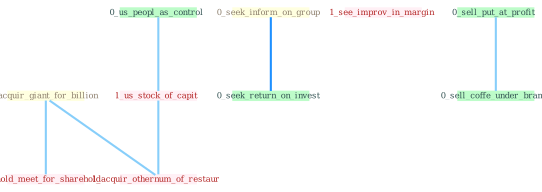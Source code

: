 Graph G{ 
    node
    [shape=polygon,style=filled,width=.5,height=.06,color="#BDFCC9",fixedsize=true,fontsize=4,
    fontcolor="#2f4f4f"];
    {node
    [color="#ffffe0", fontcolor="#8b7d6b"] "0_acquir_giant_for_billion " "0_seek_inform_on_group "}
{node [color="#fff0f5", fontcolor="#b22222"] "1_us_stock_of_capit " "1_see_improv_in_margin " "1_hold_meet_for_sharehold " "1_acquir_othernum_of_restaur "}
edge [color="#B0E2FF"];

	"0_acquir_giant_for_billion " -- "1_hold_meet_for_sharehold " [w="1", color="#87cefa" ];
	"0_acquir_giant_for_billion " -- "1_acquir_othernum_of_restaur " [w="1", color="#87cefa" ];
	"0_seek_inform_on_group " -- "0_seek_return_on_invest " [w="2", color="#1e90ff" , len=0.8];
	"0_us_peopl_as_control " -- "1_us_stock_of_capit " [w="1", color="#87cefa" ];
	"0_sell_put_at_profit " -- "0_sell_coffe_under_brand " [w="1", color="#87cefa" ];
	"1_us_stock_of_capit " -- "1_acquir_othernum_of_restaur " [w="1", color="#87cefa" ];
}